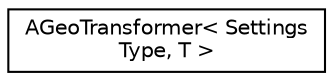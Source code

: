 digraph "Graphical Class Hierarchy"
{
  edge [fontname="Helvetica",fontsize="10",labelfontname="Helvetica",labelfontsize="10"];
  node [fontname="Helvetica",fontsize="10",shape=record];
  rankdir="LR";
  Node0 [label="AGeoTransformer\< Settings\lType, T \>",height=0.2,width=0.4,color="black", fillcolor="white", style="filled",URL="$classAGeoTransformer.html"];
}
